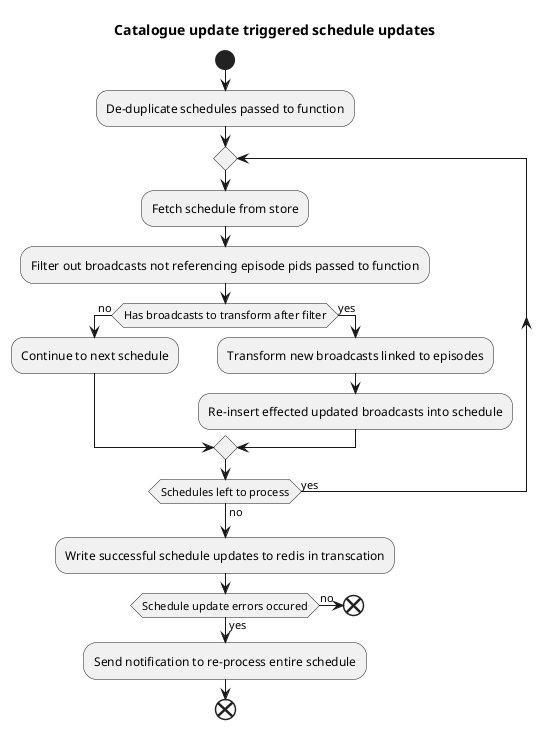 @startuml Catalogue update triggered schedule updates
title Catalogue update triggered schedule updates

start
  :De-duplicate schedules passed to function;
  repeat
    :Fetch schedule from store;
    :Filter out broadcasts not referencing episode pids passed to function;
    if (Has broadcasts to transform after filter) then (no)
      :Continue to next schedule;
    else (yes)
      :Transform new broadcasts linked to episodes;
      :Re-insert effected updated broadcasts into schedule;
    endif
  repeat while (Schedules left to process) is (yes) not (no);

  :Write successful schedule updates to redis in transcation;
  if (Schedule update errors occured) then (yes)
    :Send notification to re-process entire schedule;
    end
  else (no)
    end
  endif

@enduml